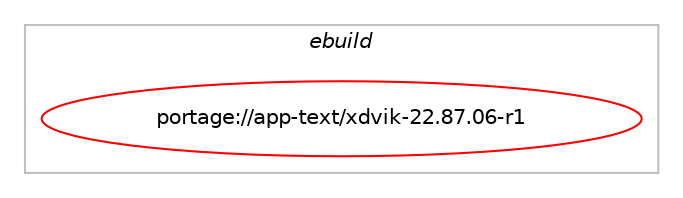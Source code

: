digraph prolog {

# *************
# Graph options
# *************

newrank=true;
concentrate=true;
compound=true;
graph [rankdir=LR,fontname=Helvetica,fontsize=10,ranksep=1.5];#, ranksep=2.5, nodesep=0.2];
edge  [arrowhead=vee];
node  [fontname=Helvetica,fontsize=10];

# **********
# The ebuild
# **********

subgraph cluster_leftcol {
color=gray;
label=<<i>ebuild</i>>;
id [label="portage://app-text/xdvik-22.87.06-r1", color=red, width=4, href="../app-text/xdvik-22.87.06-r1.svg"];
}

# ****************
# The dependencies
# ****************

subgraph cluster_midcol {
color=gray;
label=<<i>dependencies</i>>;
subgraph cluster_compile {
fillcolor="#eeeeee";
style=filled;
label=<<i>compile</i>>;
# *** BEGIN UNKNOWN DEPENDENCY TYPE (TODO) ***
# id -> equal(use_conditional_group(negative,motif,portage://app-text/xdvik-22.87.06-r1,[use_conditional_group(positive,neXt,portage://app-text/xdvik-22.87.06-r1,[package_dependency(portage://app-text/xdvik-22.87.06-r1,install,no,x11-libs,neXtaw,none,[,,],[],[])]),use_conditional_group(negative,neXt,portage://app-text/xdvik-22.87.06-r1,[use_conditional_group(positive,Xaw3d,portage://app-text/xdvik-22.87.06-r1,[package_dependency(portage://app-text/xdvik-22.87.06-r1,install,no,x11-libs,libXaw3d,none,[,,],[],[])]),use_conditional_group(negative,Xaw3d,portage://app-text/xdvik-22.87.06-r1,[package_dependency(portage://app-text/xdvik-22.87.06-r1,install,no,x11-libs,libXaw,greaterequal,[1.0.16,,,1.0.16],[],[])])])]))
# *** END UNKNOWN DEPENDENCY TYPE (TODO) ***

# *** BEGIN UNKNOWN DEPENDENCY TYPE (TODO) ***
# id -> equal(use_conditional_group(positive,emacs,portage://app-text/xdvik-22.87.06-r1,[package_dependency(portage://app-text/xdvik-22.87.06-r1,install,no,app-editors,emacs,greaterequal,[23.1,,,23.1],any_different_slot,[])]))
# *** END UNKNOWN DEPENDENCY TYPE (TODO) ***

# *** BEGIN UNKNOWN DEPENDENCY TYPE (TODO) ***
# id -> equal(use_conditional_group(positive,motif,portage://app-text/xdvik-22.87.06-r1,[package_dependency(portage://app-text/xdvik-22.87.06-r1,install,no,x11-libs,motif,greaterequal,[2.3,,,2.3],[slot(0)],[])]))
# *** END UNKNOWN DEPENDENCY TYPE (TODO) ***

# *** BEGIN UNKNOWN DEPENDENCY TYPE (TODO) ***
# id -> equal(package_dependency(portage://app-text/xdvik-22.87.06-r1,install,no,dev-libs,kpathsea,none,[,,],any_same_slot,[]))
# *** END UNKNOWN DEPENDENCY TYPE (TODO) ***

# *** BEGIN UNKNOWN DEPENDENCY TYPE (TODO) ***
# id -> equal(package_dependency(portage://app-text/xdvik-22.87.06-r1,install,no,media-libs,freetype,greaterequal,[2.9.1,,-r2,2.9.1-r2],[slot(2)],[]))
# *** END UNKNOWN DEPENDENCY TYPE (TODO) ***

# *** BEGIN UNKNOWN DEPENDENCY TYPE (TODO) ***
# id -> equal(package_dependency(portage://app-text/xdvik-22.87.06-r1,install,no,x11-libs,libX11,none,[,,],[],[]))
# *** END UNKNOWN DEPENDENCY TYPE (TODO) ***

# *** BEGIN UNKNOWN DEPENDENCY TYPE (TODO) ***
# id -> equal(package_dependency(portage://app-text/xdvik-22.87.06-r1,install,no,x11-libs,libXi,none,[,,],[],[]))
# *** END UNKNOWN DEPENDENCY TYPE (TODO) ***

# *** BEGIN UNKNOWN DEPENDENCY TYPE (TODO) ***
# id -> equal(package_dependency(portage://app-text/xdvik-22.87.06-r1,install,no,x11-libs,libXmu,none,[,,],[],[]))
# *** END UNKNOWN DEPENDENCY TYPE (TODO) ***

# *** BEGIN UNKNOWN DEPENDENCY TYPE (TODO) ***
# id -> equal(package_dependency(portage://app-text/xdvik-22.87.06-r1,install,no,x11-libs,libXpm,none,[,,],[],[]))
# *** END UNKNOWN DEPENDENCY TYPE (TODO) ***

# *** BEGIN UNKNOWN DEPENDENCY TYPE (TODO) ***
# id -> equal(package_dependency(portage://app-text/xdvik-22.87.06-r1,install,no,x11-libs,libXt,none,[,,],[],[]))
# *** END UNKNOWN DEPENDENCY TYPE (TODO) ***

}
subgraph cluster_compileandrun {
fillcolor="#eeeeee";
style=filled;
label=<<i>compile and run</i>>;
}
subgraph cluster_run {
fillcolor="#eeeeee";
style=filled;
label=<<i>run</i>>;
# *** BEGIN UNKNOWN DEPENDENCY TYPE (TODO) ***
# id -> equal(use_conditional_group(negative,motif,portage://app-text/xdvik-22.87.06-r1,[use_conditional_group(positive,neXt,portage://app-text/xdvik-22.87.06-r1,[package_dependency(portage://app-text/xdvik-22.87.06-r1,run,no,x11-libs,neXtaw,none,[,,],[],[])]),use_conditional_group(negative,neXt,portage://app-text/xdvik-22.87.06-r1,[use_conditional_group(positive,Xaw3d,portage://app-text/xdvik-22.87.06-r1,[package_dependency(portage://app-text/xdvik-22.87.06-r1,run,no,x11-libs,libXaw3d,none,[,,],[],[])]),use_conditional_group(negative,Xaw3d,portage://app-text/xdvik-22.87.06-r1,[package_dependency(portage://app-text/xdvik-22.87.06-r1,run,no,x11-libs,libXaw,greaterequal,[1.0.16,,,1.0.16],[],[])])])]))
# *** END UNKNOWN DEPENDENCY TYPE (TODO) ***

# *** BEGIN UNKNOWN DEPENDENCY TYPE (TODO) ***
# id -> equal(use_conditional_group(positive,emacs,portage://app-text/xdvik-22.87.06-r1,[package_dependency(portage://app-text/xdvik-22.87.06-r1,run,no,app-editors,emacs,greaterequal,[23.1,,,23.1],any_different_slot,[])]))
# *** END UNKNOWN DEPENDENCY TYPE (TODO) ***

# *** BEGIN UNKNOWN DEPENDENCY TYPE (TODO) ***
# id -> equal(use_conditional_group(positive,motif,portage://app-text/xdvik-22.87.06-r1,[package_dependency(portage://app-text/xdvik-22.87.06-r1,run,no,x11-libs,motif,greaterequal,[2.3,,,2.3],[slot(0)],[])]))
# *** END UNKNOWN DEPENDENCY TYPE (TODO) ***

# *** BEGIN UNKNOWN DEPENDENCY TYPE (TODO) ***
# id -> equal(package_dependency(portage://app-text/xdvik-22.87.06-r1,run,no,dev-libs,kpathsea,none,[,,],any_same_slot,[]))
# *** END UNKNOWN DEPENDENCY TYPE (TODO) ***

# *** BEGIN UNKNOWN DEPENDENCY TYPE (TODO) ***
# id -> equal(package_dependency(portage://app-text/xdvik-22.87.06-r1,run,no,media-libs,freetype,greaterequal,[2.9.1,,-r2,2.9.1-r2],[slot(2)],[]))
# *** END UNKNOWN DEPENDENCY TYPE (TODO) ***

# *** BEGIN UNKNOWN DEPENDENCY TYPE (TODO) ***
# id -> equal(package_dependency(portage://app-text/xdvik-22.87.06-r1,run,no,virtual,latex-base,none,[,,],[],[]))
# *** END UNKNOWN DEPENDENCY TYPE (TODO) ***

# *** BEGIN UNKNOWN DEPENDENCY TYPE (TODO) ***
# id -> equal(package_dependency(portage://app-text/xdvik-22.87.06-r1,run,no,x11-libs,libX11,none,[,,],[],[]))
# *** END UNKNOWN DEPENDENCY TYPE (TODO) ***

# *** BEGIN UNKNOWN DEPENDENCY TYPE (TODO) ***
# id -> equal(package_dependency(portage://app-text/xdvik-22.87.06-r1,run,no,x11-libs,libXi,none,[,,],[],[]))
# *** END UNKNOWN DEPENDENCY TYPE (TODO) ***

# *** BEGIN UNKNOWN DEPENDENCY TYPE (TODO) ***
# id -> equal(package_dependency(portage://app-text/xdvik-22.87.06-r1,run,no,x11-libs,libXmu,none,[,,],[],[]))
# *** END UNKNOWN DEPENDENCY TYPE (TODO) ***

# *** BEGIN UNKNOWN DEPENDENCY TYPE (TODO) ***
# id -> equal(package_dependency(portage://app-text/xdvik-22.87.06-r1,run,no,x11-libs,libXpm,none,[,,],[],[]))
# *** END UNKNOWN DEPENDENCY TYPE (TODO) ***

# *** BEGIN UNKNOWN DEPENDENCY TYPE (TODO) ***
# id -> equal(package_dependency(portage://app-text/xdvik-22.87.06-r1,run,no,x11-libs,libXt,none,[,,],[],[]))
# *** END UNKNOWN DEPENDENCY TYPE (TODO) ***

}
}

# **************
# The candidates
# **************

subgraph cluster_choices {
rank=same;
color=gray;
label=<<i>candidates</i>>;

}

}
